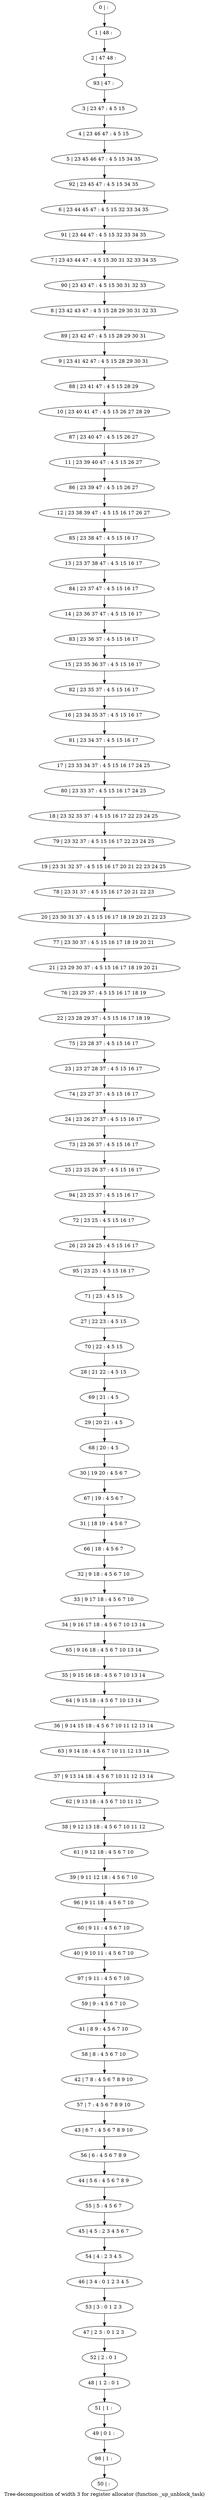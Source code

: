 digraph G {
graph [label="Tree-decomposition of width 3 for register allocator (function _up_unblock_task)"]
0[label="0 | : "];
1[label="1 | 48 : "];
2[label="2 | 47 48 : "];
3[label="3 | 23 47 : 4 5 15 "];
4[label="4 | 23 46 47 : 4 5 15 "];
5[label="5 | 23 45 46 47 : 4 5 15 34 35 "];
6[label="6 | 23 44 45 47 : 4 5 15 32 33 34 35 "];
7[label="7 | 23 43 44 47 : 4 5 15 30 31 32 33 34 35 "];
8[label="8 | 23 42 43 47 : 4 5 15 28 29 30 31 32 33 "];
9[label="9 | 23 41 42 47 : 4 5 15 28 29 30 31 "];
10[label="10 | 23 40 41 47 : 4 5 15 26 27 28 29 "];
11[label="11 | 23 39 40 47 : 4 5 15 26 27 "];
12[label="12 | 23 38 39 47 : 4 5 15 16 17 26 27 "];
13[label="13 | 23 37 38 47 : 4 5 15 16 17 "];
14[label="14 | 23 36 37 47 : 4 5 15 16 17 "];
15[label="15 | 23 35 36 37 : 4 5 15 16 17 "];
16[label="16 | 23 34 35 37 : 4 5 15 16 17 "];
17[label="17 | 23 33 34 37 : 4 5 15 16 17 24 25 "];
18[label="18 | 23 32 33 37 : 4 5 15 16 17 22 23 24 25 "];
19[label="19 | 23 31 32 37 : 4 5 15 16 17 20 21 22 23 24 25 "];
20[label="20 | 23 30 31 37 : 4 5 15 16 17 18 19 20 21 22 23 "];
21[label="21 | 23 29 30 37 : 4 5 15 16 17 18 19 20 21 "];
22[label="22 | 23 28 29 37 : 4 5 15 16 17 18 19 "];
23[label="23 | 23 27 28 37 : 4 5 15 16 17 "];
24[label="24 | 23 26 27 37 : 4 5 15 16 17 "];
25[label="25 | 23 25 26 37 : 4 5 15 16 17 "];
26[label="26 | 23 24 25 : 4 5 15 16 17 "];
27[label="27 | 22 23 : 4 5 15 "];
28[label="28 | 21 22 : 4 5 15 "];
29[label="29 | 20 21 : 4 5 "];
30[label="30 | 19 20 : 4 5 6 7 "];
31[label="31 | 18 19 : 4 5 6 7 "];
32[label="32 | 9 18 : 4 5 6 7 10 "];
33[label="33 | 9 17 18 : 4 5 6 7 10 "];
34[label="34 | 9 16 17 18 : 4 5 6 7 10 13 14 "];
35[label="35 | 9 15 16 18 : 4 5 6 7 10 13 14 "];
36[label="36 | 9 14 15 18 : 4 5 6 7 10 11 12 13 14 "];
37[label="37 | 9 13 14 18 : 4 5 6 7 10 11 12 13 14 "];
38[label="38 | 9 12 13 18 : 4 5 6 7 10 11 12 "];
39[label="39 | 9 11 12 18 : 4 5 6 7 10 "];
40[label="40 | 9 10 11 : 4 5 6 7 10 "];
41[label="41 | 8 9 : 4 5 6 7 10 "];
42[label="42 | 7 8 : 4 5 6 7 8 9 10 "];
43[label="43 | 6 7 : 4 5 6 7 8 9 10 "];
44[label="44 | 5 6 : 4 5 6 7 8 9 "];
45[label="45 | 4 5 : 2 3 4 5 6 7 "];
46[label="46 | 3 4 : 0 1 2 3 4 5 "];
47[label="47 | 2 3 : 0 1 2 3 "];
48[label="48 | 1 2 : 0 1 "];
49[label="49 | 0 1 : "];
50[label="50 | : "];
51[label="51 | 1 : "];
52[label="52 | 2 : 0 1 "];
53[label="53 | 3 : 0 1 2 3 "];
54[label="54 | 4 : 2 3 4 5 "];
55[label="55 | 5 : 4 5 6 7 "];
56[label="56 | 6 : 4 5 6 7 8 9 "];
57[label="57 | 7 : 4 5 6 7 8 9 10 "];
58[label="58 | 8 : 4 5 6 7 10 "];
59[label="59 | 9 : 4 5 6 7 10 "];
60[label="60 | 9 11 : 4 5 6 7 10 "];
61[label="61 | 9 12 18 : 4 5 6 7 10 "];
62[label="62 | 9 13 18 : 4 5 6 7 10 11 12 "];
63[label="63 | 9 14 18 : 4 5 6 7 10 11 12 13 14 "];
64[label="64 | 9 15 18 : 4 5 6 7 10 13 14 "];
65[label="65 | 9 16 18 : 4 5 6 7 10 13 14 "];
66[label="66 | 18 : 4 5 6 7 "];
67[label="67 | 19 : 4 5 6 7 "];
68[label="68 | 20 : 4 5 "];
69[label="69 | 21 : 4 5 "];
70[label="70 | 22 : 4 5 15 "];
71[label="71 | 23 : 4 5 15 "];
72[label="72 | 23 25 : 4 5 15 16 17 "];
73[label="73 | 23 26 37 : 4 5 15 16 17 "];
74[label="74 | 23 27 37 : 4 5 15 16 17 "];
75[label="75 | 23 28 37 : 4 5 15 16 17 "];
76[label="76 | 23 29 37 : 4 5 15 16 17 18 19 "];
77[label="77 | 23 30 37 : 4 5 15 16 17 18 19 20 21 "];
78[label="78 | 23 31 37 : 4 5 15 16 17 20 21 22 23 "];
79[label="79 | 23 32 37 : 4 5 15 16 17 22 23 24 25 "];
80[label="80 | 23 33 37 : 4 5 15 16 17 24 25 "];
81[label="81 | 23 34 37 : 4 5 15 16 17 "];
82[label="82 | 23 35 37 : 4 5 15 16 17 "];
83[label="83 | 23 36 37 : 4 5 15 16 17 "];
84[label="84 | 23 37 47 : 4 5 15 16 17 "];
85[label="85 | 23 38 47 : 4 5 15 16 17 "];
86[label="86 | 23 39 47 : 4 5 15 26 27 "];
87[label="87 | 23 40 47 : 4 5 15 26 27 "];
88[label="88 | 23 41 47 : 4 5 15 28 29 "];
89[label="89 | 23 42 47 : 4 5 15 28 29 30 31 "];
90[label="90 | 23 43 47 : 4 5 15 30 31 32 33 "];
91[label="91 | 23 44 47 : 4 5 15 32 33 34 35 "];
92[label="92 | 23 45 47 : 4 5 15 34 35 "];
93[label="93 | 47 : "];
94[label="94 | 23 25 37 : 4 5 15 16 17 "];
95[label="95 | 23 25 : 4 5 15 16 17 "];
96[label="96 | 9 11 18 : 4 5 6 7 10 "];
97[label="97 | 9 11 : 4 5 6 7 10 "];
98[label="98 | 1 : "];
0->1 ;
1->2 ;
3->4 ;
4->5 ;
32->33 ;
33->34 ;
51->49 ;
48->51 ;
52->48 ;
47->52 ;
53->47 ;
46->53 ;
54->46 ;
45->54 ;
55->45 ;
44->55 ;
56->44 ;
43->56 ;
57->43 ;
42->57 ;
58->42 ;
41->58 ;
59->41 ;
60->40 ;
61->39 ;
38->61 ;
62->38 ;
37->62 ;
63->37 ;
36->63 ;
64->36 ;
35->64 ;
65->35 ;
34->65 ;
66->32 ;
31->66 ;
67->31 ;
30->67 ;
68->30 ;
29->68 ;
69->29 ;
28->69 ;
70->28 ;
27->70 ;
71->27 ;
72->26 ;
73->25 ;
24->73 ;
74->24 ;
23->74 ;
75->23 ;
22->75 ;
76->22 ;
21->76 ;
77->21 ;
20->77 ;
78->20 ;
19->78 ;
79->19 ;
18->79 ;
80->18 ;
17->80 ;
81->17 ;
16->81 ;
82->16 ;
15->82 ;
83->15 ;
14->83 ;
84->14 ;
13->84 ;
85->13 ;
12->85 ;
86->12 ;
11->86 ;
87->11 ;
10->87 ;
88->10 ;
9->88 ;
89->9 ;
8->89 ;
90->8 ;
7->90 ;
91->7 ;
6->91 ;
92->6 ;
5->92 ;
93->3 ;
2->93 ;
94->72 ;
25->94 ;
95->71 ;
26->95 ;
96->60 ;
39->96 ;
97->59 ;
40->97 ;
98->50 ;
49->98 ;
}

